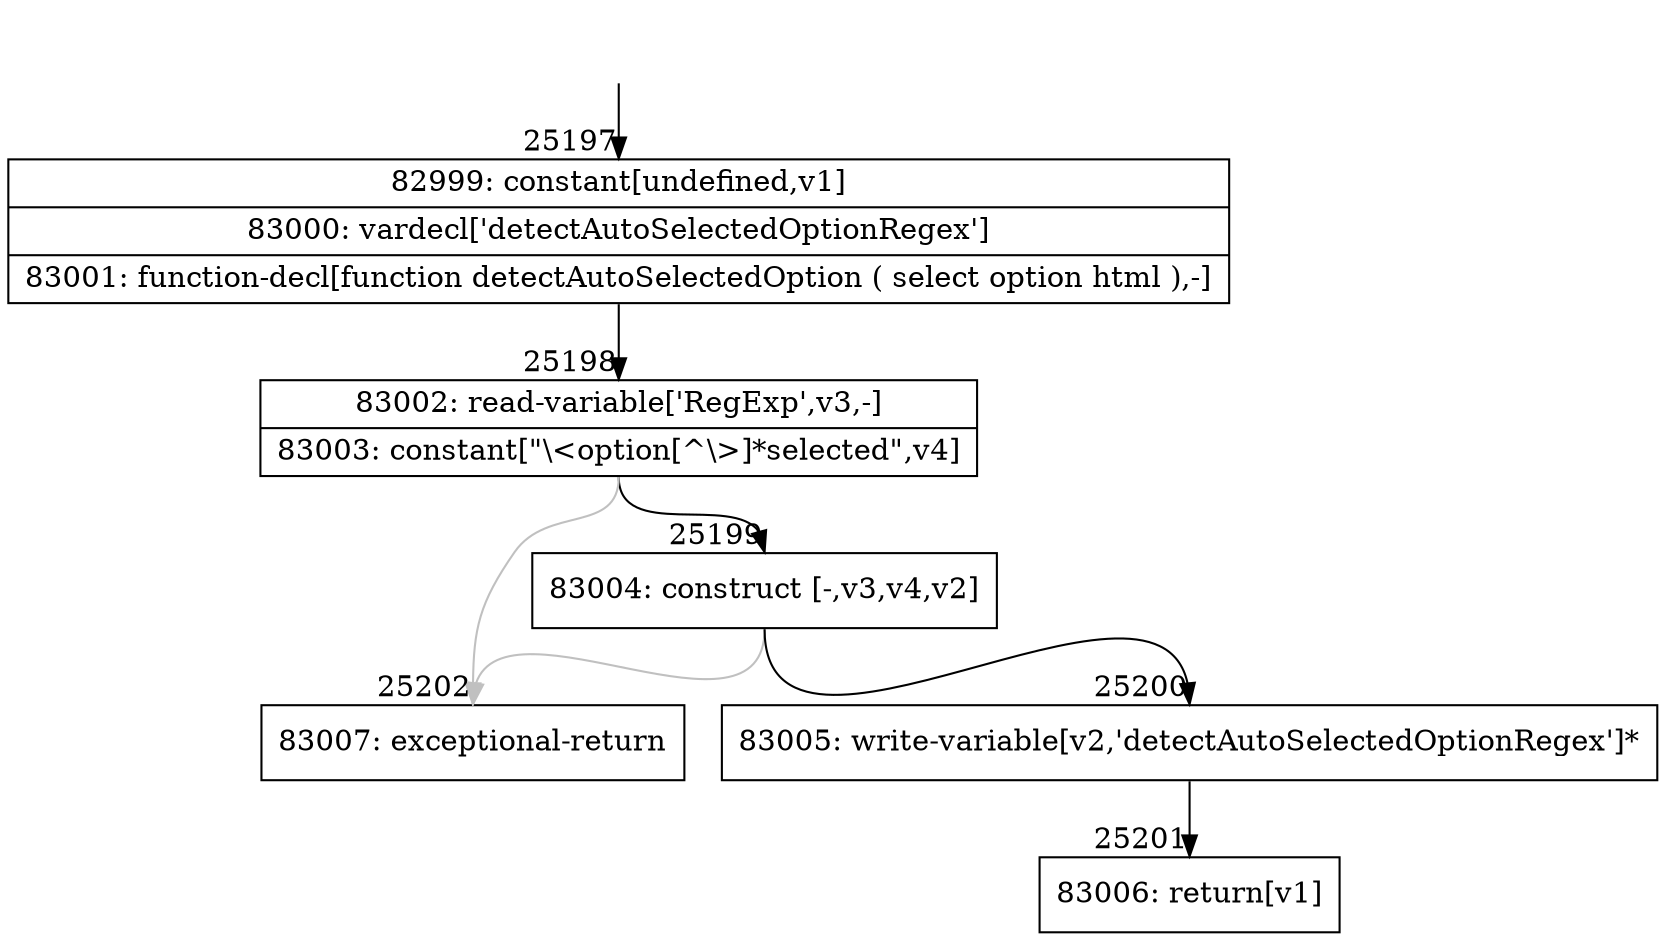 digraph {
rankdir="TD"
BB_entry2220[shape=none,label=""];
BB_entry2220 -> BB25197 [tailport=s, headport=n, headlabel="    25197"]
BB25197 [shape=record label="{82999: constant[undefined,v1]|83000: vardecl['detectAutoSelectedOptionRegex']|83001: function-decl[function detectAutoSelectedOption ( select option html ),-]}" ] 
BB25197 -> BB25198 [tailport=s, headport=n, headlabel="      25198"]
BB25198 [shape=record label="{83002: read-variable['RegExp',v3,-]|83003: constant[\"\\\<option[^\\\>]*selected\",v4]}" ] 
BB25198 -> BB25199 [tailport=s, headport=n, headlabel="      25199"]
BB25198 -> BB25202 [tailport=s, headport=n, color=gray, headlabel="      25202"]
BB25199 [shape=record label="{83004: construct [-,v3,v4,v2]}" ] 
BB25199 -> BB25200 [tailport=s, headport=n, headlabel="      25200"]
BB25199 -> BB25202 [tailport=s, headport=n, color=gray]
BB25200 [shape=record label="{83005: write-variable[v2,'detectAutoSelectedOptionRegex']*}" ] 
BB25200 -> BB25201 [tailport=s, headport=n, headlabel="      25201"]
BB25201 [shape=record label="{83006: return[v1]}" ] 
BB25202 [shape=record label="{83007: exceptional-return}" ] 
//#$~ 46790
}

